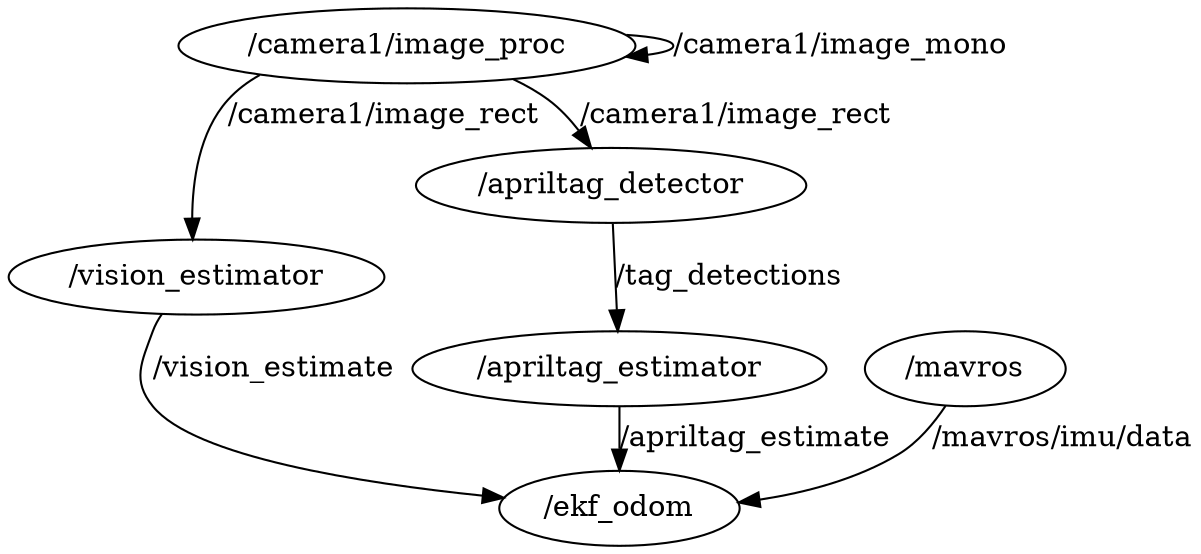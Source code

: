digraph graphname {
	graph [bb="0,0,2376.8,961",
		compound=True,
		rank=same,
		rankdir=TB,
		ranksep=0.2
	];
	node [label="\N"];
    n___camera1__image_proc		 [URL=__camera1__image_proc,
        height=0.5,
        label="/camera1/image_proc",
        shape=ellipse,
        tooltip="/camera1/image_proc",
        width=2.4373];
    n___camera1__image_proc -> n___camera1__image_proc		 [URL=topic_3A__camera1__image_mono,
        label="/camera1/image_mono",
        lp="103.74,136.5",
        penwidth=1];
	n___mavros	 [URL=__mavros,
		height=0.5,
		label="/mavros",
		shape=ellipse,
		tooltip="/mavros",
		width=1.1013];
	n___ekf_odom	 [URL=__ekf_odom,
		height=0.5,
		label="/ekf_odom",
		shape=ellipse,
		tooltip="/ekf_odom",
		width=1.3721];
	n___mavros -> n___ekf_odom	 [URL=topic_3A__mavros__imu__data,
		label="/mavros/imu/data",
		lp="1260.5,416.5",
		penwidth=1];
	n___apriltag_estimator	 [URL=__apriltag_estimator,
		height=0.5,
		label="/apriltag_estimator",
		shape=ellipse,
		tooltip="/apriltag_estimator",
		width=2.1484];
	n___vision_estimator -> n___ekf_odom	 [URL=topic_3A__vision_estimate,
		label="/vision_estimate",
		lp="1030.2,238.5",
		penwidth=1];
	n___apriltag_estimator -> n___ekf_odom	 [URL=topic_3A__apriltag_estimate,
		label="/apriltag_estimate",
		lp="1030.2,238.5",
		penwidth=1];
	n___vision_estimator	 [URL=__vision_estimator,
		height=0.5,
		label="/vision_estimator",
		shape=ellipse,
		tooltip="/vision_estimator",
		width=2.004];
	n___apriltag_detector	 [URL=__apriltag_detector,
		height=0.5,
		label="/apriltag_detector",
		shape=ellipse,
		tooltip="/apriltag_detector",
		width=2.022];
	n___apriltag_detector -> n___apriltag_estimator	 [URL=topic_3A__tag_detections,
		label="/tag_detections",
		lp="525.07,171.5",
		penwidth=1];
	n___camera1__image_proc -> n___apriltag_detector	 [URL=topic_3A__camera1__image_rect,
		label="/camera1/image_rect",
		lp="264.98,100.5",
		penwidth=1];
	n___camera1__image_proc -> n___vision_estimator	 [URL=topic_3A__camera1__image_rect,
		label="/camera1/image_rect",
		lp="264.98,100.5",
		penwidth=1];
}

